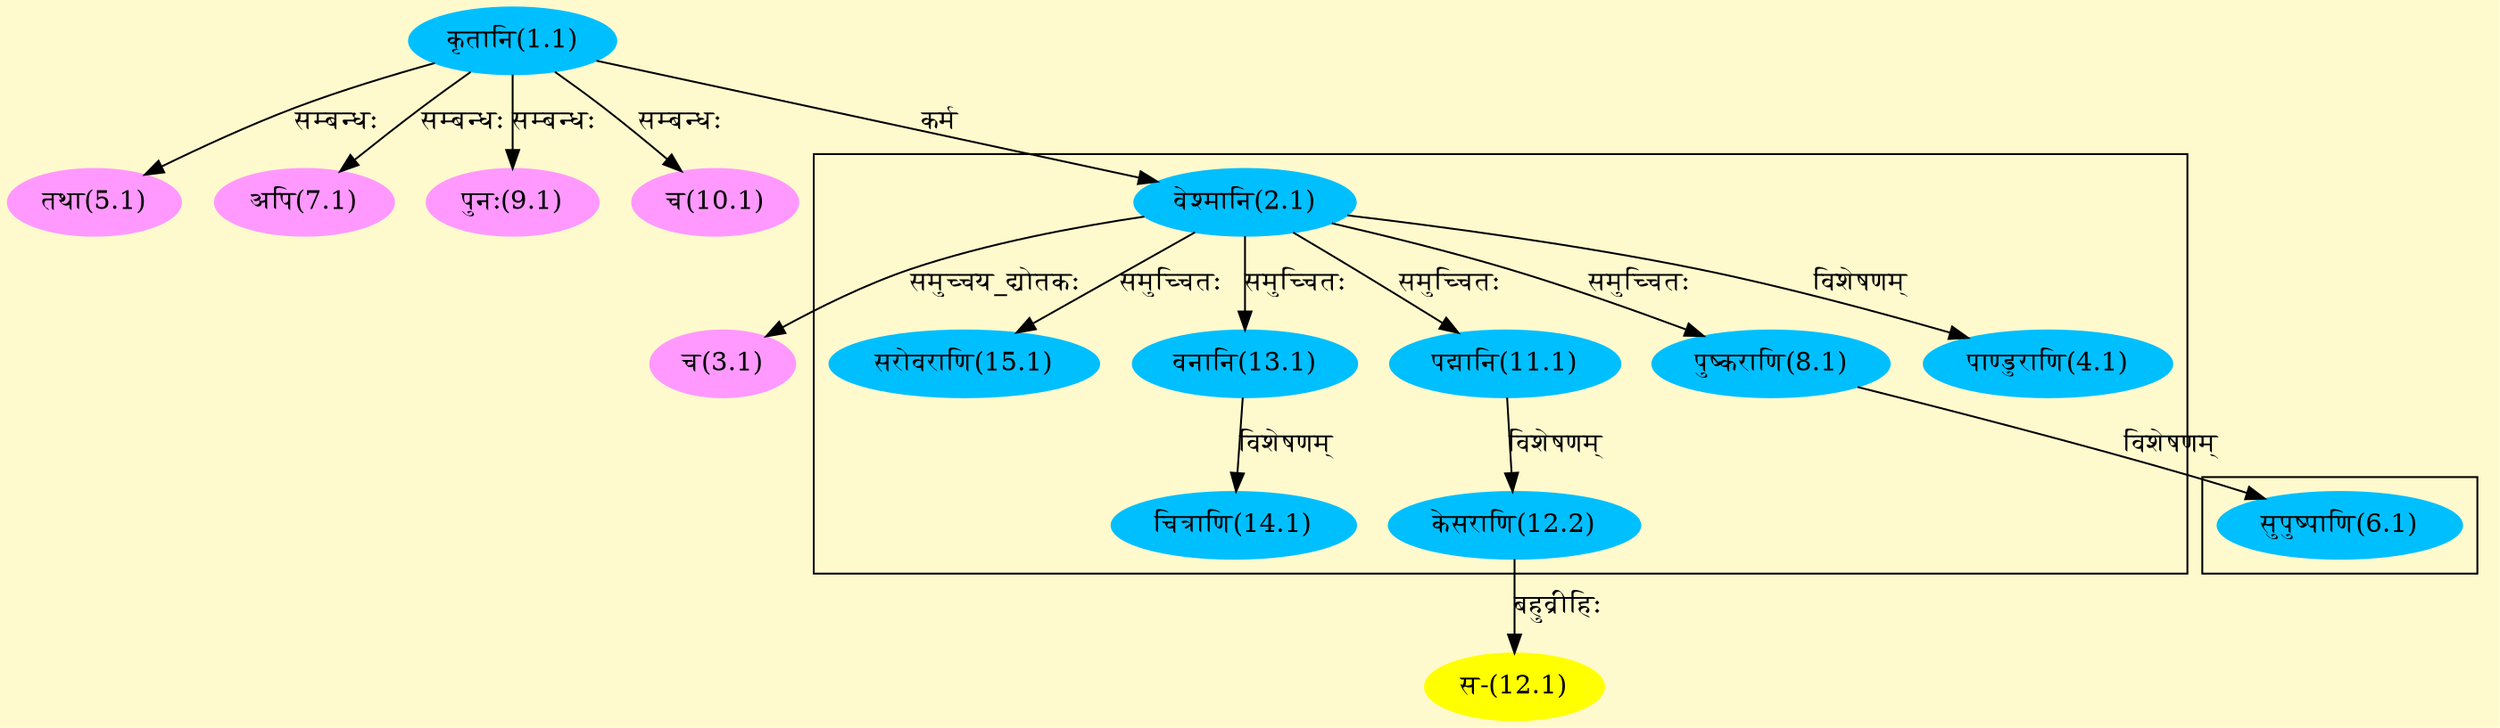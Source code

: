 digraph G{
rankdir=BT;
 compound=true;
 bgcolor="lemonchiffon1";

subgraph cluster_1{
Node4_1 [style=filled, color="#00BFFF" label = "पाण्डुराणि(4.1)"]
Node2_1 [style=filled, color="#00BFFF" label = "वेश्मानि(2.1)"]
Node8_1 [style=filled, color="#00BFFF" label = "पुष्कराणि(8.1)"]
Node11_1 [style=filled, color="#00BFFF" label = "पद्मानि(11.1)"]
Node12_2 [style=filled, color="#00BFFF" label = "केसराणि(12.2)"]
Node13_1 [style=filled, color="#00BFFF" label = "वनानि(13.1)"]
Node14_1 [style=filled, color="#00BFFF" label = "चित्राणि(14.1)"]
Node15_1 [style=filled, color="#00BFFF" label = "सरोवराणि(15.1)"]

}

subgraph cluster_2{
Node6_1 [style=filled, color="#00BFFF" label = "सुपुष्पाणि(6.1)"]
Node8_1 [style=filled, color="#00BFFF" label = "पुष्कराणि(8.1)"]

}
Node1_1 [style=filled, color="#00BFFF" label = "कृतानि(1.1)"]
Node [style=filled, color="" label = "()"]
Node2_1 [style=filled, color="#00BFFF" label = "वेश्मानि(2.1)"]
Node3_1 [style=filled, color="#FF99FF" label = "च(3.1)"]
Node5_1 [style=filled, color="#FF99FF" label = "तथा(5.1)"]
Node7_1 [style=filled, color="#FF99FF" label = "अपि(7.1)"]
Node9_1 [style=filled, color="#FF99FF" label = "पुनः(9.1)"]
Node10_1 [style=filled, color="#FF99FF" label = "च(10.1)"]
Node12_1 [style=filled, color="#FFFF00" label = "स-(12.1)"]
Node12_2 [style=filled, color="#00BFFF" label = "केसराणि(12.2)"]
/* Start of Relations section */

Node2_1 -> Node1_1 [  label="कर्म"  dir="back" ]
Node3_1 -> Node2_1 [  label="समुच्चय_द्योतकः"  dir="back" ]
Node4_1 -> Node2_1 [  label="विशेषणम्"  dir="back" ]
Node5_1 -> Node1_1 [  label="सम्बन्धः"  dir="back" ]
Node6_1 -> Node8_1 [  label="विशेषणम्"  dir="back" ]
Node7_1 -> Node1_1 [  label="सम्बन्धः"  dir="back" ]
Node8_1 -> Node2_1 [  label="समुच्चितः"  dir="back" ]
Node9_1 -> Node1_1 [  label="सम्बन्धः"  dir="back" ]
Node10_1 -> Node1_1 [  label="सम्बन्धः"  dir="back" ]
Node11_1 -> Node2_1 [  label="समुच्चितः"  dir="back" ]
Node12_1 -> Node12_2 [  label="बहुव्रीहिः"  dir="back" ]
Node12_2 -> Node11_1 [  label="विशेषणम्"  dir="back" ]
Node13_1 -> Node2_1 [  label="समुच्चितः"  dir="back" ]
Node14_1 -> Node13_1 [  label="विशेषणम्"  dir="back" ]
Node15_1 -> Node2_1 [  label="समुच्चितः"  dir="back" ]
}
